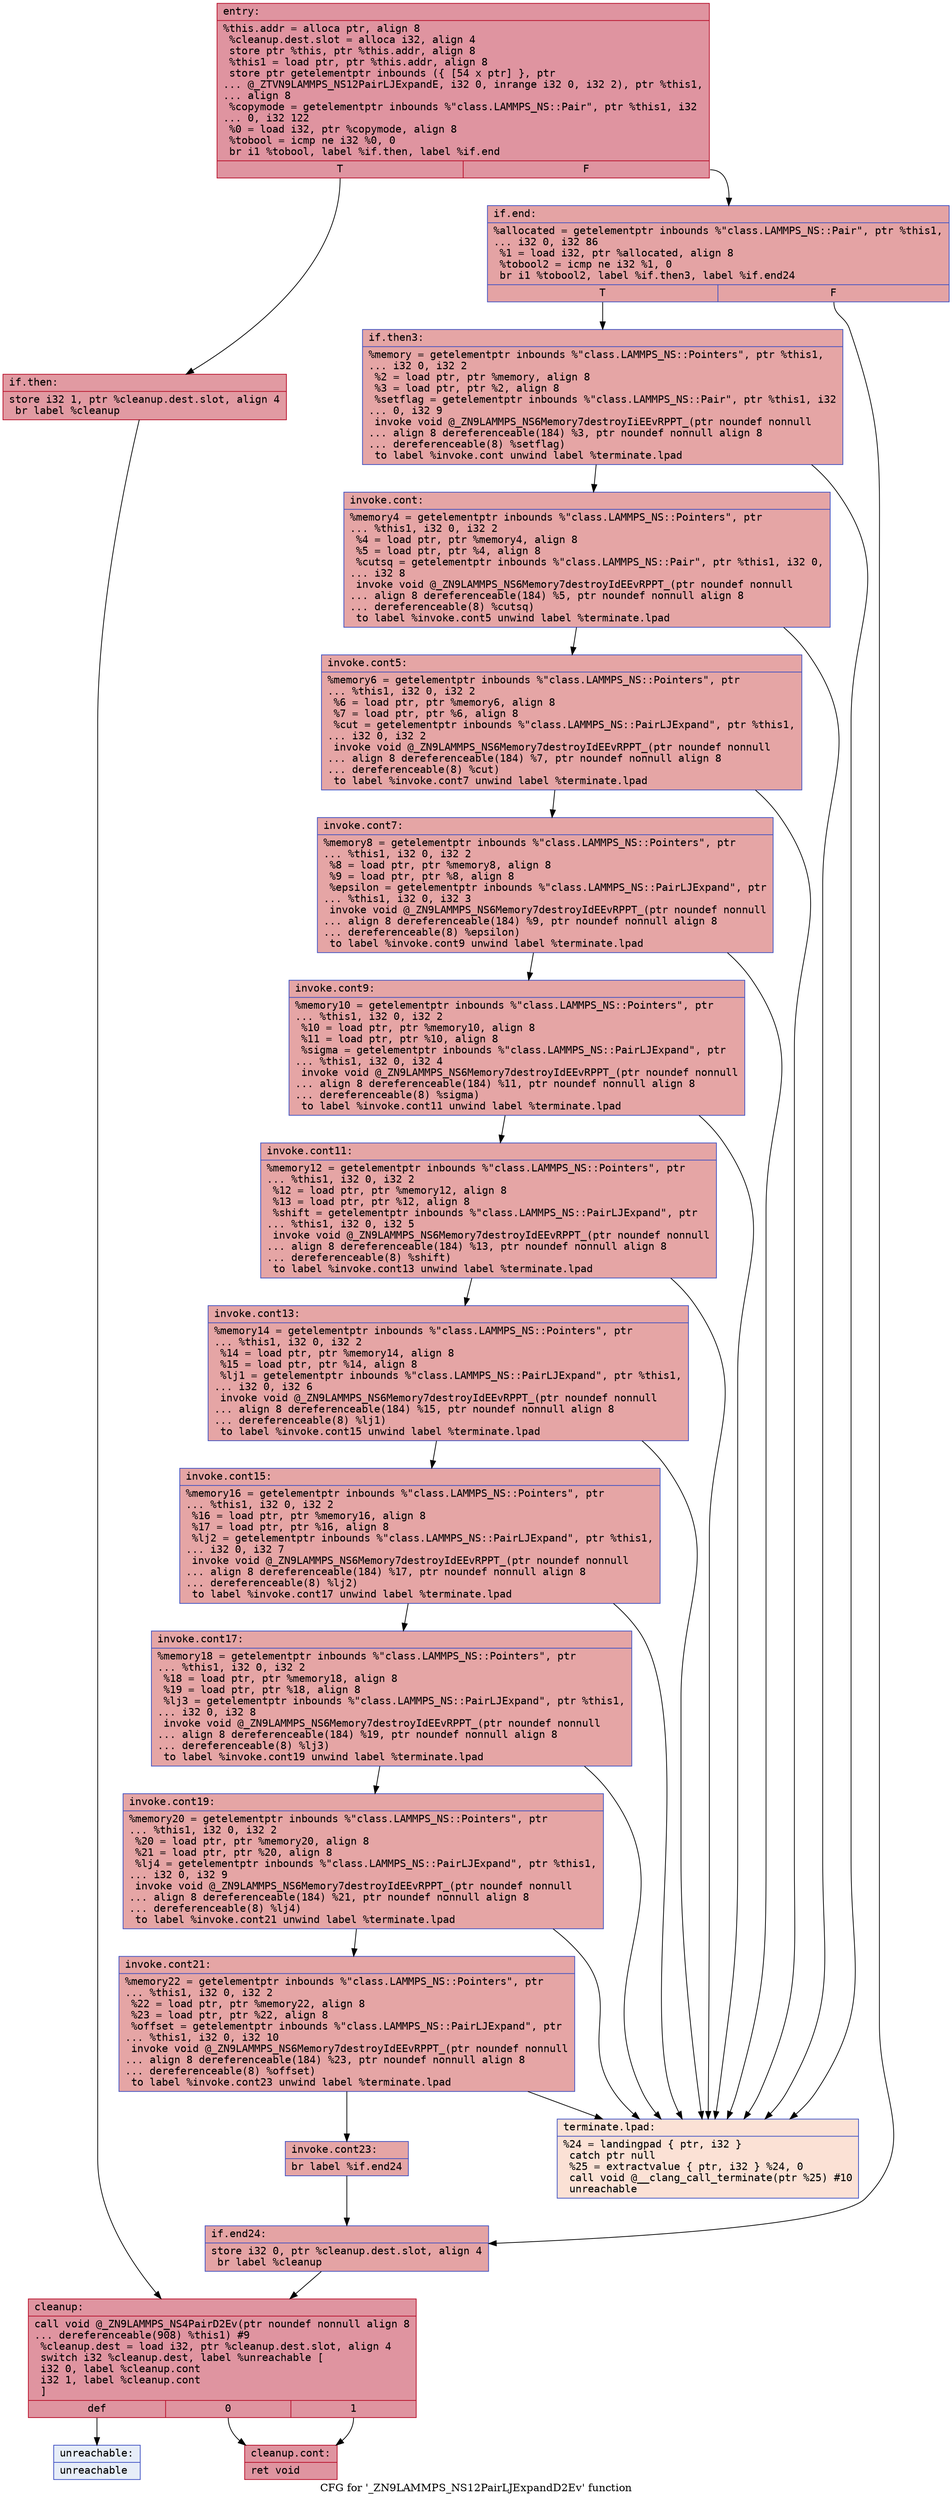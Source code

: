 digraph "CFG for '_ZN9LAMMPS_NS12PairLJExpandD2Ev' function" {
	label="CFG for '_ZN9LAMMPS_NS12PairLJExpandD2Ev' function";

	Node0x55d88d9b84f0 [shape=record,color="#b70d28ff", style=filled, fillcolor="#b70d2870" fontname="Courier",label="{entry:\l|  %this.addr = alloca ptr, align 8\l  %cleanup.dest.slot = alloca i32, align 4\l  store ptr %this, ptr %this.addr, align 8\l  %this1 = load ptr, ptr %this.addr, align 8\l  store ptr getelementptr inbounds (\{ [54 x ptr] \}, ptr\l... @_ZTVN9LAMMPS_NS12PairLJExpandE, i32 0, inrange i32 0, i32 2), ptr %this1,\l... align 8\l  %copymode = getelementptr inbounds %\"class.LAMMPS_NS::Pair\", ptr %this1, i32\l... 0, i32 122\l  %0 = load i32, ptr %copymode, align 8\l  %tobool = icmp ne i32 %0, 0\l  br i1 %tobool, label %if.then, label %if.end\l|{<s0>T|<s1>F}}"];
	Node0x55d88d9b84f0:s0 -> Node0x55d88d9b8a30[tooltip="entry -> if.then\nProbability 62.50%" ];
	Node0x55d88d9b84f0:s1 -> Node0x55d88d9b92b0[tooltip="entry -> if.end\nProbability 37.50%" ];
	Node0x55d88d9b8a30 [shape=record,color="#b70d28ff", style=filled, fillcolor="#bb1b2c70" fontname="Courier",label="{if.then:\l|  store i32 1, ptr %cleanup.dest.slot, align 4\l  br label %cleanup\l}"];
	Node0x55d88d9b8a30 -> Node0x55d88d9b9500[tooltip="if.then -> cleanup\nProbability 100.00%" ];
	Node0x55d88d9b92b0 [shape=record,color="#3d50c3ff", style=filled, fillcolor="#c32e3170" fontname="Courier",label="{if.end:\l|  %allocated = getelementptr inbounds %\"class.LAMMPS_NS::Pair\", ptr %this1,\l... i32 0, i32 86\l  %1 = load i32, ptr %allocated, align 8\l  %tobool2 = icmp ne i32 %1, 0\l  br i1 %tobool2, label %if.then3, label %if.end24\l|{<s0>T|<s1>F}}"];
	Node0x55d88d9b92b0:s0 -> Node0x55d88d9b97d0[tooltip="if.end -> if.then3\nProbability 62.50%" ];
	Node0x55d88d9b92b0:s1 -> Node0x55d88d9b83f0[tooltip="if.end -> if.end24\nProbability 37.50%" ];
	Node0x55d88d9b97d0 [shape=record,color="#3d50c3ff", style=filled, fillcolor="#c5333470" fontname="Courier",label="{if.then3:\l|  %memory = getelementptr inbounds %\"class.LAMMPS_NS::Pointers\", ptr %this1,\l... i32 0, i32 2\l  %2 = load ptr, ptr %memory, align 8\l  %3 = load ptr, ptr %2, align 8\l  %setflag = getelementptr inbounds %\"class.LAMMPS_NS::Pair\", ptr %this1, i32\l... 0, i32 9\l  invoke void @_ZN9LAMMPS_NS6Memory7destroyIiEEvRPPT_(ptr noundef nonnull\l... align 8 dereferenceable(184) %3, ptr noundef nonnull align 8\l... dereferenceable(8) %setflag)\l          to label %invoke.cont unwind label %terminate.lpad\l}"];
	Node0x55d88d9b97d0 -> Node0x55d88d9b9e20[tooltip="if.then3 -> invoke.cont\nProbability 100.00%" ];
	Node0x55d88d9b97d0 -> Node0x55d88d9b9f00[tooltip="if.then3 -> terminate.lpad\nProbability 0.00%" ];
	Node0x55d88d9b9e20 [shape=record,color="#3d50c3ff", style=filled, fillcolor="#c5333470" fontname="Courier",label="{invoke.cont:\l|  %memory4 = getelementptr inbounds %\"class.LAMMPS_NS::Pointers\", ptr\l... %this1, i32 0, i32 2\l  %4 = load ptr, ptr %memory4, align 8\l  %5 = load ptr, ptr %4, align 8\l  %cutsq = getelementptr inbounds %\"class.LAMMPS_NS::Pair\", ptr %this1, i32 0,\l... i32 8\l  invoke void @_ZN9LAMMPS_NS6Memory7destroyIdEEvRPPT_(ptr noundef nonnull\l... align 8 dereferenceable(184) %5, ptr noundef nonnull align 8\l... dereferenceable(8) %cutsq)\l          to label %invoke.cont5 unwind label %terminate.lpad\l}"];
	Node0x55d88d9b9e20 -> Node0x55d88d9ba530[tooltip="invoke.cont -> invoke.cont5\nProbability 100.00%" ];
	Node0x55d88d9b9e20 -> Node0x55d88d9b9f00[tooltip="invoke.cont -> terminate.lpad\nProbability 0.00%" ];
	Node0x55d88d9ba530 [shape=record,color="#3d50c3ff", style=filled, fillcolor="#c5333470" fontname="Courier",label="{invoke.cont5:\l|  %memory6 = getelementptr inbounds %\"class.LAMMPS_NS::Pointers\", ptr\l... %this1, i32 0, i32 2\l  %6 = load ptr, ptr %memory6, align 8\l  %7 = load ptr, ptr %6, align 8\l  %cut = getelementptr inbounds %\"class.LAMMPS_NS::PairLJExpand\", ptr %this1,\l... i32 0, i32 2\l  invoke void @_ZN9LAMMPS_NS6Memory7destroyIdEEvRPPT_(ptr noundef nonnull\l... align 8 dereferenceable(184) %7, ptr noundef nonnull align 8\l... dereferenceable(8) %cut)\l          to label %invoke.cont7 unwind label %terminate.lpad\l}"];
	Node0x55d88d9ba530 -> Node0x55d88d9baad0[tooltip="invoke.cont5 -> invoke.cont7\nProbability 100.00%" ];
	Node0x55d88d9ba530 -> Node0x55d88d9b9f00[tooltip="invoke.cont5 -> terminate.lpad\nProbability 0.00%" ];
	Node0x55d88d9baad0 [shape=record,color="#3d50c3ff", style=filled, fillcolor="#c5333470" fontname="Courier",label="{invoke.cont7:\l|  %memory8 = getelementptr inbounds %\"class.LAMMPS_NS::Pointers\", ptr\l... %this1, i32 0, i32 2\l  %8 = load ptr, ptr %memory8, align 8\l  %9 = load ptr, ptr %8, align 8\l  %epsilon = getelementptr inbounds %\"class.LAMMPS_NS::PairLJExpand\", ptr\l... %this1, i32 0, i32 3\l  invoke void @_ZN9LAMMPS_NS6Memory7destroyIdEEvRPPT_(ptr noundef nonnull\l... align 8 dereferenceable(184) %9, ptr noundef nonnull align 8\l... dereferenceable(8) %epsilon)\l          to label %invoke.cont9 unwind label %terminate.lpad\l}"];
	Node0x55d88d9baad0 -> Node0x55d88d9bb2b0[tooltip="invoke.cont7 -> invoke.cont9\nProbability 100.00%" ];
	Node0x55d88d9baad0 -> Node0x55d88d9b9f00[tooltip="invoke.cont7 -> terminate.lpad\nProbability 0.00%" ];
	Node0x55d88d9bb2b0 [shape=record,color="#3d50c3ff", style=filled, fillcolor="#c5333470" fontname="Courier",label="{invoke.cont9:\l|  %memory10 = getelementptr inbounds %\"class.LAMMPS_NS::Pointers\", ptr\l... %this1, i32 0, i32 2\l  %10 = load ptr, ptr %memory10, align 8\l  %11 = load ptr, ptr %10, align 8\l  %sigma = getelementptr inbounds %\"class.LAMMPS_NS::PairLJExpand\", ptr\l... %this1, i32 0, i32 4\l  invoke void @_ZN9LAMMPS_NS6Memory7destroyIdEEvRPPT_(ptr noundef nonnull\l... align 8 dereferenceable(184) %11, ptr noundef nonnull align 8\l... dereferenceable(8) %sigma)\l          to label %invoke.cont11 unwind label %terminate.lpad\l}"];
	Node0x55d88d9bb2b0 -> Node0x55d88d9bb7a0[tooltip="invoke.cont9 -> invoke.cont11\nProbability 100.00%" ];
	Node0x55d88d9bb2b0 -> Node0x55d88d9b9f00[tooltip="invoke.cont9 -> terminate.lpad\nProbability 0.00%" ];
	Node0x55d88d9bb7a0 [shape=record,color="#3d50c3ff", style=filled, fillcolor="#c5333470" fontname="Courier",label="{invoke.cont11:\l|  %memory12 = getelementptr inbounds %\"class.LAMMPS_NS::Pointers\", ptr\l... %this1, i32 0, i32 2\l  %12 = load ptr, ptr %memory12, align 8\l  %13 = load ptr, ptr %12, align 8\l  %shift = getelementptr inbounds %\"class.LAMMPS_NS::PairLJExpand\", ptr\l... %this1, i32 0, i32 5\l  invoke void @_ZN9LAMMPS_NS6Memory7destroyIdEEvRPPT_(ptr noundef nonnull\l... align 8 dereferenceable(184) %13, ptr noundef nonnull align 8\l... dereferenceable(8) %shift)\l          to label %invoke.cont13 unwind label %terminate.lpad\l}"];
	Node0x55d88d9bb7a0 -> Node0x55d88d9bbc70[tooltip="invoke.cont11 -> invoke.cont13\nProbability 100.00%" ];
	Node0x55d88d9bb7a0 -> Node0x55d88d9b9f00[tooltip="invoke.cont11 -> terminate.lpad\nProbability 0.00%" ];
	Node0x55d88d9bbc70 [shape=record,color="#3d50c3ff", style=filled, fillcolor="#c5333470" fontname="Courier",label="{invoke.cont13:\l|  %memory14 = getelementptr inbounds %\"class.LAMMPS_NS::Pointers\", ptr\l... %this1, i32 0, i32 2\l  %14 = load ptr, ptr %memory14, align 8\l  %15 = load ptr, ptr %14, align 8\l  %lj1 = getelementptr inbounds %\"class.LAMMPS_NS::PairLJExpand\", ptr %this1,\l... i32 0, i32 6\l  invoke void @_ZN9LAMMPS_NS6Memory7destroyIdEEvRPPT_(ptr noundef nonnull\l... align 8 dereferenceable(184) %15, ptr noundef nonnull align 8\l... dereferenceable(8) %lj1)\l          to label %invoke.cont15 unwind label %terminate.lpad\l}"];
	Node0x55d88d9bbc70 -> Node0x55d88d9bc140[tooltip="invoke.cont13 -> invoke.cont15\nProbability 100.00%" ];
	Node0x55d88d9bbc70 -> Node0x55d88d9b9f00[tooltip="invoke.cont13 -> terminate.lpad\nProbability 0.00%" ];
	Node0x55d88d9bc140 [shape=record,color="#3d50c3ff", style=filled, fillcolor="#c5333470" fontname="Courier",label="{invoke.cont15:\l|  %memory16 = getelementptr inbounds %\"class.LAMMPS_NS::Pointers\", ptr\l... %this1, i32 0, i32 2\l  %16 = load ptr, ptr %memory16, align 8\l  %17 = load ptr, ptr %16, align 8\l  %lj2 = getelementptr inbounds %\"class.LAMMPS_NS::PairLJExpand\", ptr %this1,\l... i32 0, i32 7\l  invoke void @_ZN9LAMMPS_NS6Memory7destroyIdEEvRPPT_(ptr noundef nonnull\l... align 8 dereferenceable(184) %17, ptr noundef nonnull align 8\l... dereferenceable(8) %lj2)\l          to label %invoke.cont17 unwind label %terminate.lpad\l}"];
	Node0x55d88d9bc140 -> Node0x55d88d9bc610[tooltip="invoke.cont15 -> invoke.cont17\nProbability 100.00%" ];
	Node0x55d88d9bc140 -> Node0x55d88d9b9f00[tooltip="invoke.cont15 -> terminate.lpad\nProbability 0.00%" ];
	Node0x55d88d9bc610 [shape=record,color="#3d50c3ff", style=filled, fillcolor="#c5333470" fontname="Courier",label="{invoke.cont17:\l|  %memory18 = getelementptr inbounds %\"class.LAMMPS_NS::Pointers\", ptr\l... %this1, i32 0, i32 2\l  %18 = load ptr, ptr %memory18, align 8\l  %19 = load ptr, ptr %18, align 8\l  %lj3 = getelementptr inbounds %\"class.LAMMPS_NS::PairLJExpand\", ptr %this1,\l... i32 0, i32 8\l  invoke void @_ZN9LAMMPS_NS6Memory7destroyIdEEvRPPT_(ptr noundef nonnull\l... align 8 dereferenceable(184) %19, ptr noundef nonnull align 8\l... dereferenceable(8) %lj3)\l          to label %invoke.cont19 unwind label %terminate.lpad\l}"];
	Node0x55d88d9bc610 -> Node0x55d88d9bcab0[tooltip="invoke.cont17 -> invoke.cont19\nProbability 100.00%" ];
	Node0x55d88d9bc610 -> Node0x55d88d9b9f00[tooltip="invoke.cont17 -> terminate.lpad\nProbability 0.00%" ];
	Node0x55d88d9bcab0 [shape=record,color="#3d50c3ff", style=filled, fillcolor="#c5333470" fontname="Courier",label="{invoke.cont19:\l|  %memory20 = getelementptr inbounds %\"class.LAMMPS_NS::Pointers\", ptr\l... %this1, i32 0, i32 2\l  %20 = load ptr, ptr %memory20, align 8\l  %21 = load ptr, ptr %20, align 8\l  %lj4 = getelementptr inbounds %\"class.LAMMPS_NS::PairLJExpand\", ptr %this1,\l... i32 0, i32 9\l  invoke void @_ZN9LAMMPS_NS6Memory7destroyIdEEvRPPT_(ptr noundef nonnull\l... align 8 dereferenceable(184) %21, ptr noundef nonnull align 8\l... dereferenceable(8) %lj4)\l          to label %invoke.cont21 unwind label %terminate.lpad\l}"];
	Node0x55d88d9bcab0 -> Node0x55d88d9bcf50[tooltip="invoke.cont19 -> invoke.cont21\nProbability 100.00%" ];
	Node0x55d88d9bcab0 -> Node0x55d88d9b9f00[tooltip="invoke.cont19 -> terminate.lpad\nProbability 0.00%" ];
	Node0x55d88d9bcf50 [shape=record,color="#3d50c3ff", style=filled, fillcolor="#c5333470" fontname="Courier",label="{invoke.cont21:\l|  %memory22 = getelementptr inbounds %\"class.LAMMPS_NS::Pointers\", ptr\l... %this1, i32 0, i32 2\l  %22 = load ptr, ptr %memory22, align 8\l  %23 = load ptr, ptr %22, align 8\l  %offset = getelementptr inbounds %\"class.LAMMPS_NS::PairLJExpand\", ptr\l... %this1, i32 0, i32 10\l  invoke void @_ZN9LAMMPS_NS6Memory7destroyIdEEvRPPT_(ptr noundef nonnull\l... align 8 dereferenceable(184) %23, ptr noundef nonnull align 8\l... dereferenceable(8) %offset)\l          to label %invoke.cont23 unwind label %terminate.lpad\l}"];
	Node0x55d88d9bcf50 -> Node0x55d88d9bd420[tooltip="invoke.cont21 -> invoke.cont23\nProbability 100.00%" ];
	Node0x55d88d9bcf50 -> Node0x55d88d9b9f00[tooltip="invoke.cont21 -> terminate.lpad\nProbability 0.00%" ];
	Node0x55d88d9bd420 [shape=record,color="#3d50c3ff", style=filled, fillcolor="#c5333470" fontname="Courier",label="{invoke.cont23:\l|  br label %if.end24\l}"];
	Node0x55d88d9bd420 -> Node0x55d88d9b83f0[tooltip="invoke.cont23 -> if.end24\nProbability 100.00%" ];
	Node0x55d88d9b83f0 [shape=record,color="#3d50c3ff", style=filled, fillcolor="#c32e3170" fontname="Courier",label="{if.end24:\l|  store i32 0, ptr %cleanup.dest.slot, align 4\l  br label %cleanup\l}"];
	Node0x55d88d9b83f0 -> Node0x55d88d9b9500[tooltip="if.end24 -> cleanup\nProbability 100.00%" ];
	Node0x55d88d9b9500 [shape=record,color="#b70d28ff", style=filled, fillcolor="#b70d2870" fontname="Courier",label="{cleanup:\l|  call void @_ZN9LAMMPS_NS4PairD2Ev(ptr noundef nonnull align 8\l... dereferenceable(908) %this1) #9\l  %cleanup.dest = load i32, ptr %cleanup.dest.slot, align 4\l  switch i32 %cleanup.dest, label %unreachable [\l    i32 0, label %cleanup.cont\l    i32 1, label %cleanup.cont\l  ]\l|{<s0>def|<s1>0|<s2>1}}"];
	Node0x55d88d9b9500:s0 -> Node0x55d88d9bdff0[tooltip="cleanup -> unreachable\nProbability 0.00%" ];
	Node0x55d88d9b9500:s1 -> Node0x55d88d9be040[tooltip="cleanup -> cleanup.cont\nProbability 100.00%" ];
	Node0x55d88d9b9500:s2 -> Node0x55d88d9be040[tooltip="cleanup -> cleanup.cont\nProbability 100.00%" ];
	Node0x55d88d9be040 [shape=record,color="#b70d28ff", style=filled, fillcolor="#b70d2870" fontname="Courier",label="{cleanup.cont:\l|  ret void\l}"];
	Node0x55d88d9b9f00 [shape=record,color="#3d50c3ff", style=filled, fillcolor="#f7bca170" fontname="Courier",label="{terminate.lpad:\l|  %24 = landingpad \{ ptr, i32 \}\l          catch ptr null\l  %25 = extractvalue \{ ptr, i32 \} %24, 0\l  call void @__clang_call_terminate(ptr %25) #10\l  unreachable\l}"];
	Node0x55d88d9bdff0 [shape=record,color="#3d50c3ff", style=filled, fillcolor="#c7d7f070" fontname="Courier",label="{unreachable:\l|  unreachable\l}"];
}
